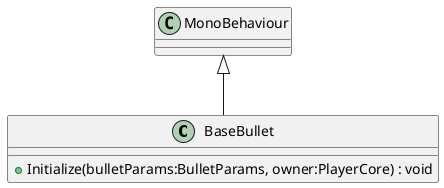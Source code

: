 @startuml
class BaseBullet {
    + Initialize(bulletParams:BulletParams, owner:PlayerCore) : void
}
MonoBehaviour <|-- BaseBullet
@enduml
